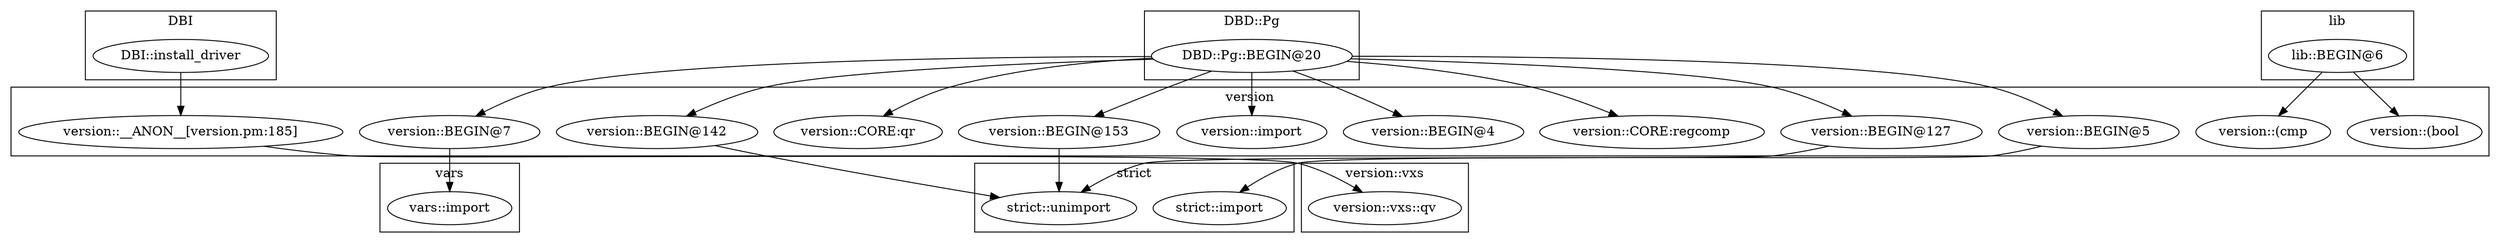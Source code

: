 digraph {
graph [overlap=false]
subgraph cluster_DBI {
	label="DBI";
	"DBI::install_driver";
}
subgraph cluster_vars {
	label="vars";
	"vars::import";
}
subgraph cluster_strict {
	label="strict";
	"strict::import";
	"strict::unimport";
}
subgraph cluster_version {
	label="version";
	"version::BEGIN@7";
	"version::BEGIN@4";
	"version::import";
	"version::BEGIN@153";
	"version::(bool";
	"version::BEGIN@127";
	"version::(cmp";
	"version::CORE:regcomp";
	"version::__ANON__[version.pm:185]";
	"version::BEGIN@142";
	"version::CORE:qr";
	"version::BEGIN@5";
}
subgraph cluster_DBD_Pg {
	label="DBD::Pg";
	"DBD::Pg::BEGIN@20";
}
subgraph cluster_version_vxs {
	label="version::vxs";
	"version::vxs::qv";
}
subgraph cluster_lib {
	label="lib";
	"lib::BEGIN@6";
}
"DBD::Pg::BEGIN@20" -> "version::BEGIN@127";
"version::__ANON__[version.pm:185]" -> "version::vxs::qv";
"DBD::Pg::BEGIN@20" -> "version::BEGIN@142";
"DBI::install_driver" -> "version::__ANON__[version.pm:185]";
"DBD::Pg::BEGIN@20" -> "version::BEGIN@5";
"version::BEGIN@127" -> "strict::unimport";
"version::BEGIN@142" -> "strict::unimport";
"version::BEGIN@153" -> "strict::unimport";
"lib::BEGIN@6" -> "version::(bool";
"DBD::Pg::BEGIN@20" -> "version::CORE:regcomp";
"DBD::Pg::BEGIN@20" -> "version::CORE:qr";
"version::BEGIN@7" -> "vars::import";
"lib::BEGIN@6" -> "version::(cmp";
"DBD::Pg::BEGIN@20" -> "version::BEGIN@7";
"DBD::Pg::BEGIN@20" -> "version::import";
"DBD::Pg::BEGIN@20" -> "version::BEGIN@4";
"DBD::Pg::BEGIN@20" -> "version::BEGIN@153";
"version::BEGIN@5" -> "strict::import";
}
